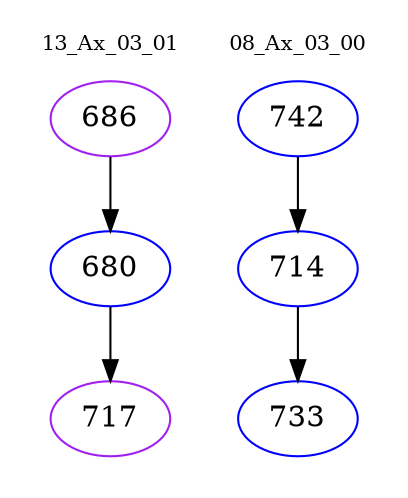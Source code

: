 digraph{
subgraph cluster_0 {
color = white
label = "13_Ax_03_01";
fontsize=10;
T0_686 [label="686", color="purple"]
T0_686 -> T0_680 [color="black"]
T0_680 [label="680", color="blue"]
T0_680 -> T0_717 [color="black"]
T0_717 [label="717", color="purple"]
}
subgraph cluster_1 {
color = white
label = "08_Ax_03_00";
fontsize=10;
T1_742 [label="742", color="blue"]
T1_742 -> T1_714 [color="black"]
T1_714 [label="714", color="blue"]
T1_714 -> T1_733 [color="black"]
T1_733 [label="733", color="blue"]
}
}
